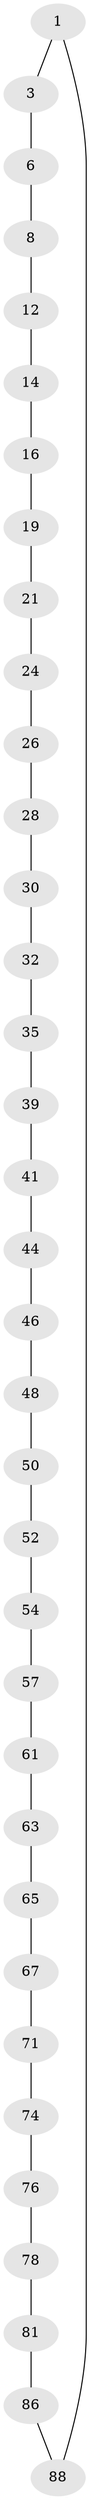 // original degree distribution, {2: 1.0}
// Generated by graph-tools (version 1.1) at 2025/20/03/04/25 18:20:27]
// undirected, 35 vertices, 35 edges
graph export_dot {
graph [start="1"]
  node [color=gray90,style=filled];
  1 [super="+93+2"];
  3 [super="+4"];
  6 [super="+7"];
  8 [super="+9"];
  12 [super="+13"];
  14 [super="+15"];
  16 [super="+17"];
  19 [super="+20"];
  21 [super="+22"];
  24 [super="+25"];
  26 [super="+27"];
  28 [super="+29"];
  30 [super="+31"];
  32 [super="+33"];
  35 [super="+36"];
  39 [super="+40"];
  41 [super="+42"];
  44 [super="+45"];
  46 [super="+47"];
  48 [super="+49"];
  50 [super="+51"];
  52 [super="+53"];
  54 [super="+55"];
  57 [super="+58"];
  61 [super="+62"];
  63 [super="+64"];
  65 [super="+66"];
  67 [super="+68"];
  71 [super="+72"];
  74 [super="+75"];
  76 [super="+77"];
  78 [super="+79"];
  81 [super="+82"];
  86 [super="+87"];
  88 [super="+89"];
  1 -- 88;
  1 -- 3;
  3 -- 6;
  6 -- 8;
  8 -- 12;
  12 -- 14;
  14 -- 16;
  16 -- 19;
  19 -- 21;
  21 -- 24;
  24 -- 26;
  26 -- 28;
  28 -- 30;
  30 -- 32;
  32 -- 35;
  35 -- 39;
  39 -- 41;
  41 -- 44;
  44 -- 46;
  46 -- 48;
  48 -- 50;
  50 -- 52;
  52 -- 54;
  54 -- 57;
  57 -- 61;
  61 -- 63;
  63 -- 65;
  65 -- 67;
  67 -- 71;
  71 -- 74;
  74 -- 76;
  76 -- 78;
  78 -- 81;
  81 -- 86;
  86 -- 88;
}
